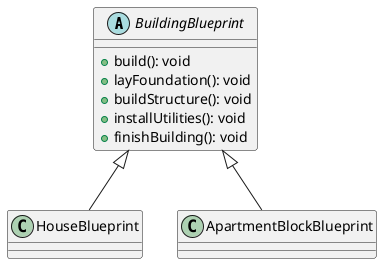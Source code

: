 @startuml
              abstract class BuildingBlueprint {
                +build(): void
                +layFoundation(): void
                +buildStructure(): void
                +installUtilities(): void
                +finishBuilding(): void
              }

              class HouseBlueprint {
              }

              class ApartmentBlockBlueprint {
              }

              BuildingBlueprint <|-- HouseBlueprint
              BuildingBlueprint <|-- ApartmentBlockBlueprint
              @enduml